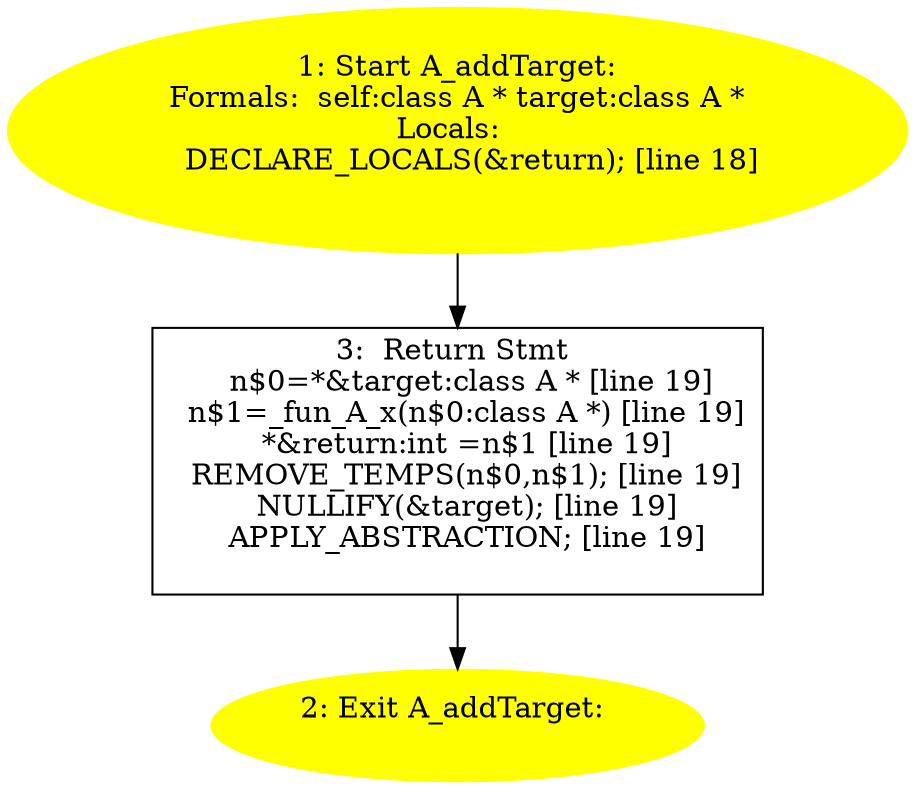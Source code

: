 /* @generated */
digraph iCFG {
3 [label="3:  Return Stmt \n   n$0=*&target:class A * [line 19]\n  n$1=_fun_A_x(n$0:class A *) [line 19]\n  *&return:int =n$1 [line 19]\n  REMOVE_TEMPS(n$0,n$1); [line 19]\n  NULLIFY(&target); [line 19]\n  APPLY_ABSTRACTION; [line 19]\n " shape="box"]
	

	 3 -> 2 ;
2 [label="2: Exit A_addTarget: \n  " color=yellow style=filled]
	

1 [label="1: Start A_addTarget:\nFormals:  self:class A * target:class A *\nLocals:  \n   DECLARE_LOCALS(&return); [line 18]\n " color=yellow style=filled]
	

	 1 -> 3 ;
}
